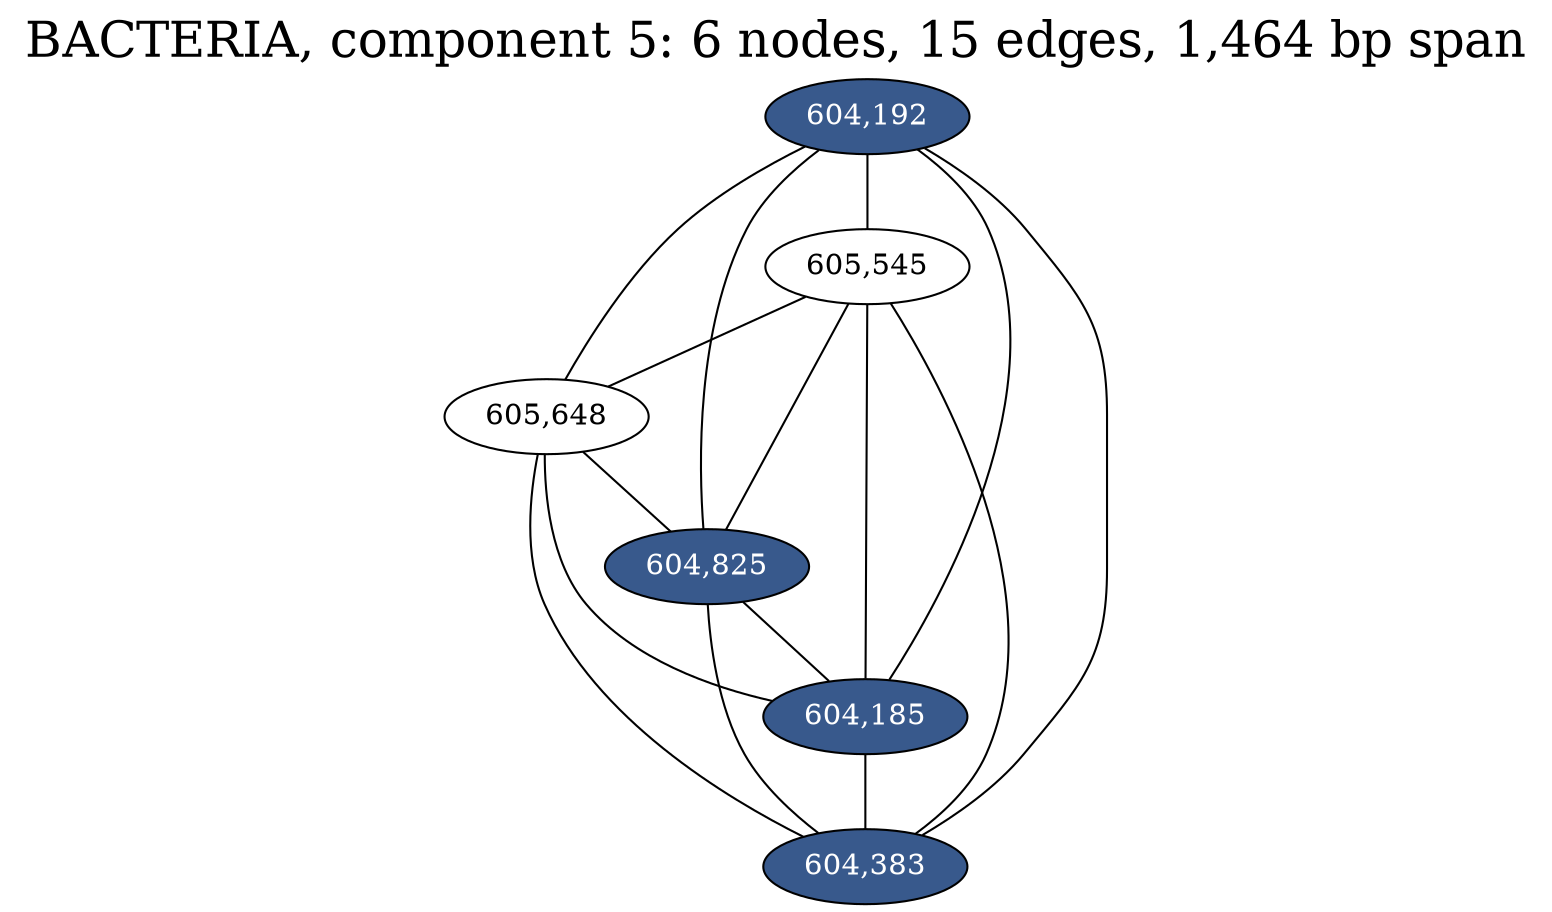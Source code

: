 graph BACTERIA_cc5 {
	overlap="prism50";
	outputorder="edgesfirst";
	node [style="filled"];
	label="BACTERIA, component 5: 6 nodes, 15 edges, 1,464 bp span";
	labelloc="t";
	fontsize=24;
	"604,185" [fillcolor="#38598c", fontcolor="#ffffff"];
	"604,192" [fillcolor="#38598c", fontcolor="#ffffff"];
	"604,383" [fillcolor="#38598c", fontcolor="#ffffff"];
	"604,825" [fillcolor="#38598c", fontcolor="#ffffff"];
	"605,545" [fillcolor="#ffffff", fontcolor="#000000"];
	"605,648" [fillcolor="#ffffff", fontcolor="#000000"];
	"604,192" -- "604,185";
	"604,192" -- "604,383";
	"604,192" -- "604,825";
	"604,192" -- "605,545";
	"604,192" -- "605,648";
	"605,545" -- "604,185";
	"605,545" -- "604,383";
	"605,545" -- "604,825";
	"605,545" -- "605,648";
	"605,648" -- "604,185";
	"605,648" -- "604,383";
	"605,648" -- "604,825";
	"604,825" -- "604,185";
	"604,825" -- "604,383";
	"604,185" -- "604,383";
}